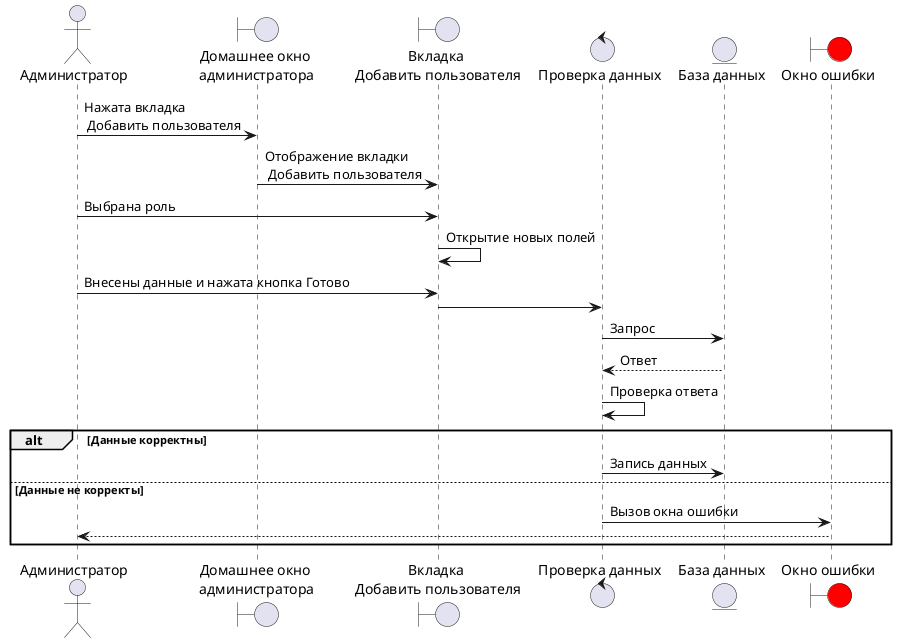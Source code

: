 @startuml PoDobavleniePolzovatelya.wsd

actor "Администратор" as pl

boundary "Домашнее окно\n администратора" as bo

boundary "Вкладка\n Добавить пользователя" as bo1

control "Проверка данных" as co2

entity "База данных" as en

boundary "Окно ошибки" as err #Red

pl -> bo : Нажата вкладка\n Добавить пользователя

bo -> bo1 : Отображение вкладки\n Добавить пользователя


pl -> bo1 : Выбрана роль

bo1 -> bo1 : Открытие новых полей

pl -> bo1 : Внесены данные и нажата кнопка Готово

bo1 -> co2

co2 -> en : Запрос

en --> co2 : Ответ

co2 -> co2 : Проверка ответа

alt Данные корректны

co2 -> en : Запись данных

else Данные не корректы

co2 -> err : Вызов окна ошибки

err --> pl

end

@enduml